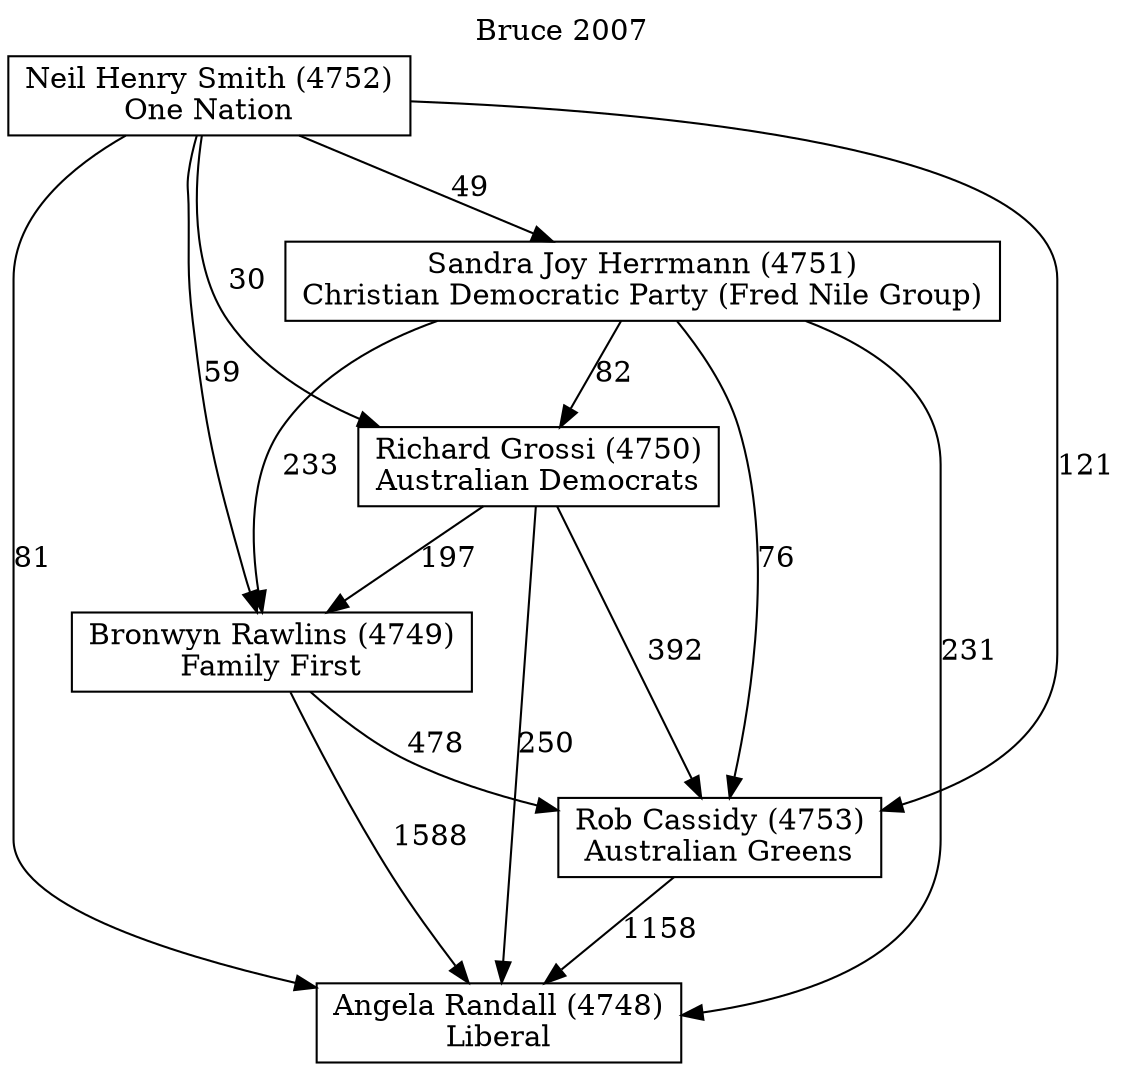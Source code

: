 // House preference flow
digraph "Angela Randall (4748)_Bruce_2007" {
	graph [label="Bruce 2007" labelloc=t mclimit=10]
	node [shape=box]
	"Angela Randall (4748)" [label="Angela Randall (4748)
Liberal"]
	"Rob Cassidy (4753)" [label="Rob Cassidy (4753)
Australian Greens"]
	"Bronwyn Rawlins (4749)" [label="Bronwyn Rawlins (4749)
Family First"]
	"Richard Grossi (4750)" [label="Richard Grossi (4750)
Australian Democrats"]
	"Sandra Joy Herrmann (4751)" [label="Sandra Joy Herrmann (4751)
Christian Democratic Party (Fred Nile Group)"]
	"Neil Henry Smith (4752)" [label="Neil Henry Smith (4752)
One Nation"]
	"Rob Cassidy (4753)" -> "Angela Randall (4748)" [label=1158]
	"Bronwyn Rawlins (4749)" -> "Rob Cassidy (4753)" [label=478]
	"Richard Grossi (4750)" -> "Bronwyn Rawlins (4749)" [label=197]
	"Sandra Joy Herrmann (4751)" -> "Richard Grossi (4750)" [label=82]
	"Neil Henry Smith (4752)" -> "Sandra Joy Herrmann (4751)" [label=49]
	"Bronwyn Rawlins (4749)" -> "Angela Randall (4748)" [label=1588]
	"Richard Grossi (4750)" -> "Angela Randall (4748)" [label=250]
	"Sandra Joy Herrmann (4751)" -> "Angela Randall (4748)" [label=231]
	"Neil Henry Smith (4752)" -> "Angela Randall (4748)" [label=81]
	"Neil Henry Smith (4752)" -> "Richard Grossi (4750)" [label=30]
	"Sandra Joy Herrmann (4751)" -> "Bronwyn Rawlins (4749)" [label=233]
	"Neil Henry Smith (4752)" -> "Bronwyn Rawlins (4749)" [label=59]
	"Richard Grossi (4750)" -> "Rob Cassidy (4753)" [label=392]
	"Sandra Joy Herrmann (4751)" -> "Rob Cassidy (4753)" [label=76]
	"Neil Henry Smith (4752)" -> "Rob Cassidy (4753)" [label=121]
}
